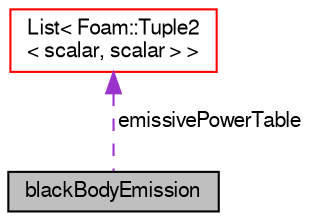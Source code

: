 digraph "blackBodyEmission"
{
  bgcolor="transparent";
  edge [fontname="FreeSans",fontsize="10",labelfontname="FreeSans",labelfontsize="10"];
  node [fontname="FreeSans",fontsize="10",shape=record];
  Node1 [label="blackBodyEmission",height=0.2,width=0.4,color="black", fillcolor="grey75", style="filled", fontcolor="black"];
  Node2 -> Node1 [dir="back",color="darkorchid3",fontsize="10",style="dashed",label=" emissivePowerTable" ,fontname="FreeSans"];
  Node2 [label="List\< Foam::Tuple2\l\< scalar, scalar \> \>",height=0.2,width=0.4,color="red",URL="$a25694.html"];
}
